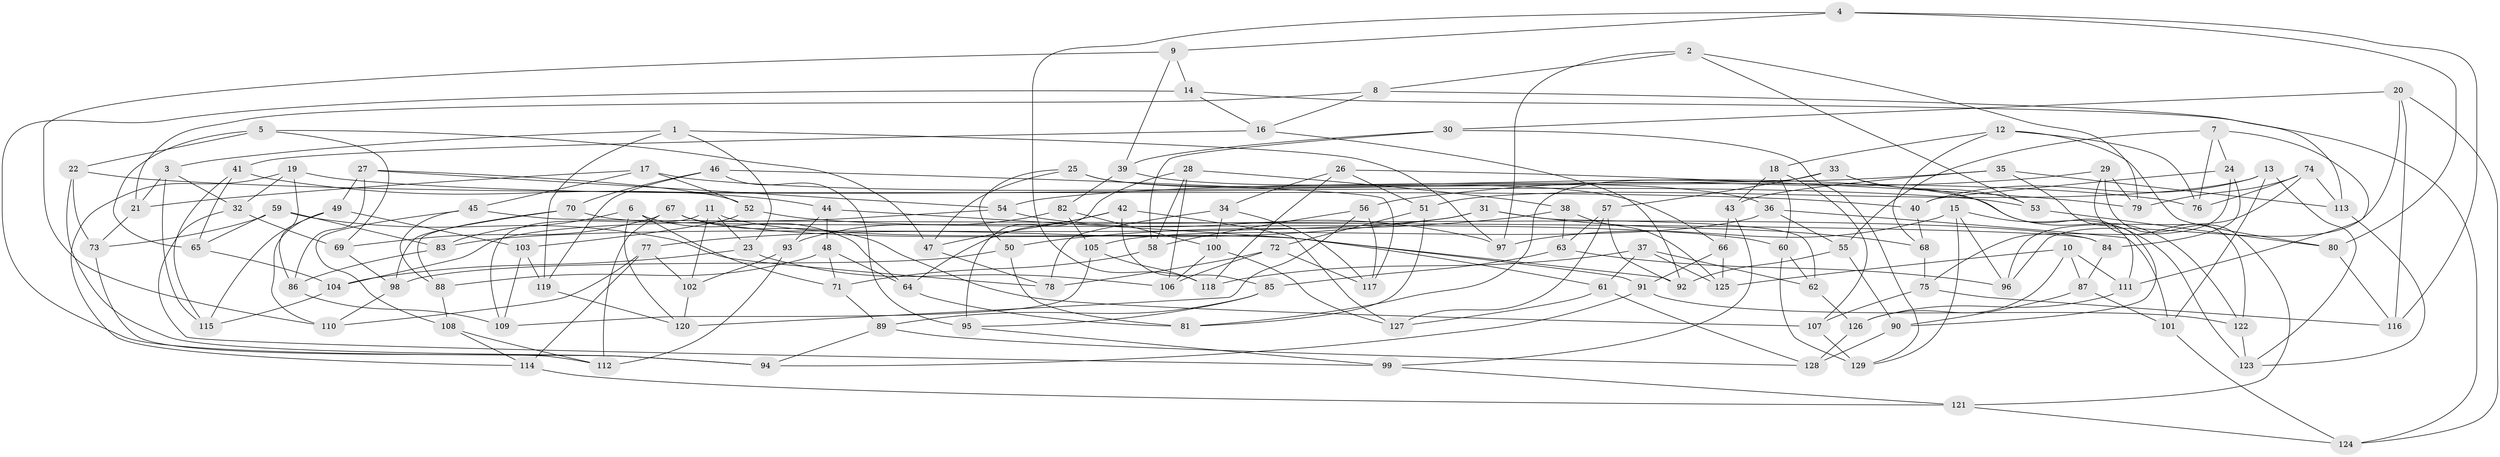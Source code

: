 // Generated by graph-tools (version 1.1) at 2025/16/03/09/25 04:16:20]
// undirected, 129 vertices, 258 edges
graph export_dot {
graph [start="1"]
  node [color=gray90,style=filled];
  1;
  2;
  3;
  4;
  5;
  6;
  7;
  8;
  9;
  10;
  11;
  12;
  13;
  14;
  15;
  16;
  17;
  18;
  19;
  20;
  21;
  22;
  23;
  24;
  25;
  26;
  27;
  28;
  29;
  30;
  31;
  32;
  33;
  34;
  35;
  36;
  37;
  38;
  39;
  40;
  41;
  42;
  43;
  44;
  45;
  46;
  47;
  48;
  49;
  50;
  51;
  52;
  53;
  54;
  55;
  56;
  57;
  58;
  59;
  60;
  61;
  62;
  63;
  64;
  65;
  66;
  67;
  68;
  69;
  70;
  71;
  72;
  73;
  74;
  75;
  76;
  77;
  78;
  79;
  80;
  81;
  82;
  83;
  84;
  85;
  86;
  87;
  88;
  89;
  90;
  91;
  92;
  93;
  94;
  95;
  96;
  97;
  98;
  99;
  100;
  101;
  102;
  103;
  104;
  105;
  106;
  107;
  108;
  109;
  110;
  111;
  112;
  113;
  114;
  115;
  116;
  117;
  118;
  119;
  120;
  121;
  122;
  123;
  124;
  125;
  126;
  127;
  128;
  129;
  1 -- 3;
  1 -- 23;
  1 -- 97;
  1 -- 119;
  2 -- 53;
  2 -- 8;
  2 -- 79;
  2 -- 97;
  3 -- 32;
  3 -- 21;
  3 -- 115;
  4 -- 116;
  4 -- 9;
  4 -- 80;
  4 -- 118;
  5 -- 22;
  5 -- 47;
  5 -- 69;
  5 -- 65;
  6 -- 83;
  6 -- 64;
  6 -- 71;
  6 -- 120;
  7 -- 55;
  7 -- 111;
  7 -- 76;
  7 -- 24;
  8 -- 16;
  8 -- 113;
  8 -- 21;
  9 -- 14;
  9 -- 39;
  9 -- 110;
  10 -- 111;
  10 -- 125;
  10 -- 87;
  10 -- 126;
  11 -- 91;
  11 -- 23;
  11 -- 109;
  11 -- 102;
  12 -- 68;
  12 -- 76;
  12 -- 18;
  12 -- 80;
  13 -- 51;
  13 -- 101;
  13 -- 123;
  13 -- 40;
  14 -- 16;
  14 -- 124;
  14 -- 94;
  15 -- 97;
  15 -- 123;
  15 -- 129;
  15 -- 96;
  16 -- 92;
  16 -- 41;
  17 -- 76;
  17 -- 45;
  17 -- 21;
  17 -- 52;
  18 -- 43;
  18 -- 107;
  18 -- 60;
  19 -- 86;
  19 -- 114;
  19 -- 32;
  19 -- 53;
  20 -- 30;
  20 -- 124;
  20 -- 96;
  20 -- 116;
  21 -- 73;
  22 -- 94;
  22 -- 73;
  22 -- 40;
  23 -- 104;
  23 -- 106;
  24 -- 84;
  24 -- 75;
  24 -- 40;
  25 -- 47;
  25 -- 66;
  25 -- 50;
  25 -- 36;
  26 -- 118;
  26 -- 79;
  26 -- 51;
  26 -- 34;
  27 -- 54;
  27 -- 52;
  27 -- 49;
  27 -- 86;
  28 -- 38;
  28 -- 95;
  28 -- 58;
  28 -- 106;
  29 -- 122;
  29 -- 121;
  29 -- 79;
  29 -- 56;
  30 -- 39;
  30 -- 129;
  30 -- 58;
  31 -- 62;
  31 -- 68;
  31 -- 83;
  31 -- 77;
  32 -- 69;
  32 -- 99;
  33 -- 53;
  33 -- 81;
  33 -- 57;
  33 -- 111;
  34 -- 117;
  34 -- 100;
  34 -- 78;
  35 -- 113;
  35 -- 43;
  35 -- 54;
  35 -- 90;
  36 -- 55;
  36 -- 101;
  36 -- 105;
  37 -- 125;
  37 -- 61;
  37 -- 62;
  37 -- 118;
  38 -- 63;
  38 -- 125;
  38 -- 50;
  39 -- 122;
  39 -- 82;
  40 -- 68;
  41 -- 44;
  41 -- 65;
  41 -- 115;
  42 -- 64;
  42 -- 47;
  42 -- 127;
  42 -- 85;
  43 -- 66;
  43 -- 99;
  44 -- 48;
  44 -- 61;
  44 -- 93;
  45 -- 88;
  45 -- 84;
  45 -- 108;
  46 -- 117;
  46 -- 119;
  46 -- 70;
  46 -- 95;
  47 -- 78;
  48 -- 64;
  48 -- 71;
  48 -- 88;
  49 -- 115;
  49 -- 110;
  49 -- 103;
  50 -- 98;
  50 -- 81;
  51 -- 81;
  51 -- 72;
  52 -- 60;
  52 -- 103;
  53 -- 80;
  54 -- 97;
  54 -- 104;
  55 -- 92;
  55 -- 90;
  56 -- 120;
  56 -- 58;
  56 -- 117;
  57 -- 92;
  57 -- 63;
  57 -- 127;
  58 -- 71;
  59 -- 78;
  59 -- 73;
  59 -- 65;
  59 -- 83;
  60 -- 62;
  60 -- 129;
  61 -- 128;
  61 -- 127;
  62 -- 126;
  63 -- 96;
  63 -- 85;
  64 -- 81;
  65 -- 104;
  66 -- 125;
  66 -- 91;
  67 -- 112;
  67 -- 69;
  67 -- 92;
  67 -- 107;
  68 -- 75;
  69 -- 98;
  70 -- 84;
  70 -- 88;
  70 -- 98;
  71 -- 89;
  72 -- 106;
  72 -- 117;
  72 -- 78;
  73 -- 112;
  74 -- 76;
  74 -- 96;
  74 -- 113;
  74 -- 79;
  75 -- 107;
  75 -- 116;
  77 -- 110;
  77 -- 114;
  77 -- 102;
  80 -- 116;
  82 -- 105;
  82 -- 100;
  82 -- 93;
  83 -- 86;
  84 -- 87;
  85 -- 89;
  85 -- 95;
  86 -- 109;
  87 -- 90;
  87 -- 101;
  88 -- 108;
  89 -- 94;
  89 -- 128;
  90 -- 128;
  91 -- 122;
  91 -- 94;
  93 -- 102;
  93 -- 112;
  95 -- 99;
  98 -- 110;
  99 -- 121;
  100 -- 106;
  100 -- 127;
  101 -- 124;
  102 -- 120;
  103 -- 109;
  103 -- 119;
  104 -- 115;
  105 -- 109;
  105 -- 118;
  107 -- 129;
  108 -- 112;
  108 -- 114;
  111 -- 126;
  113 -- 123;
  114 -- 121;
  119 -- 120;
  121 -- 124;
  122 -- 123;
  126 -- 128;
}
